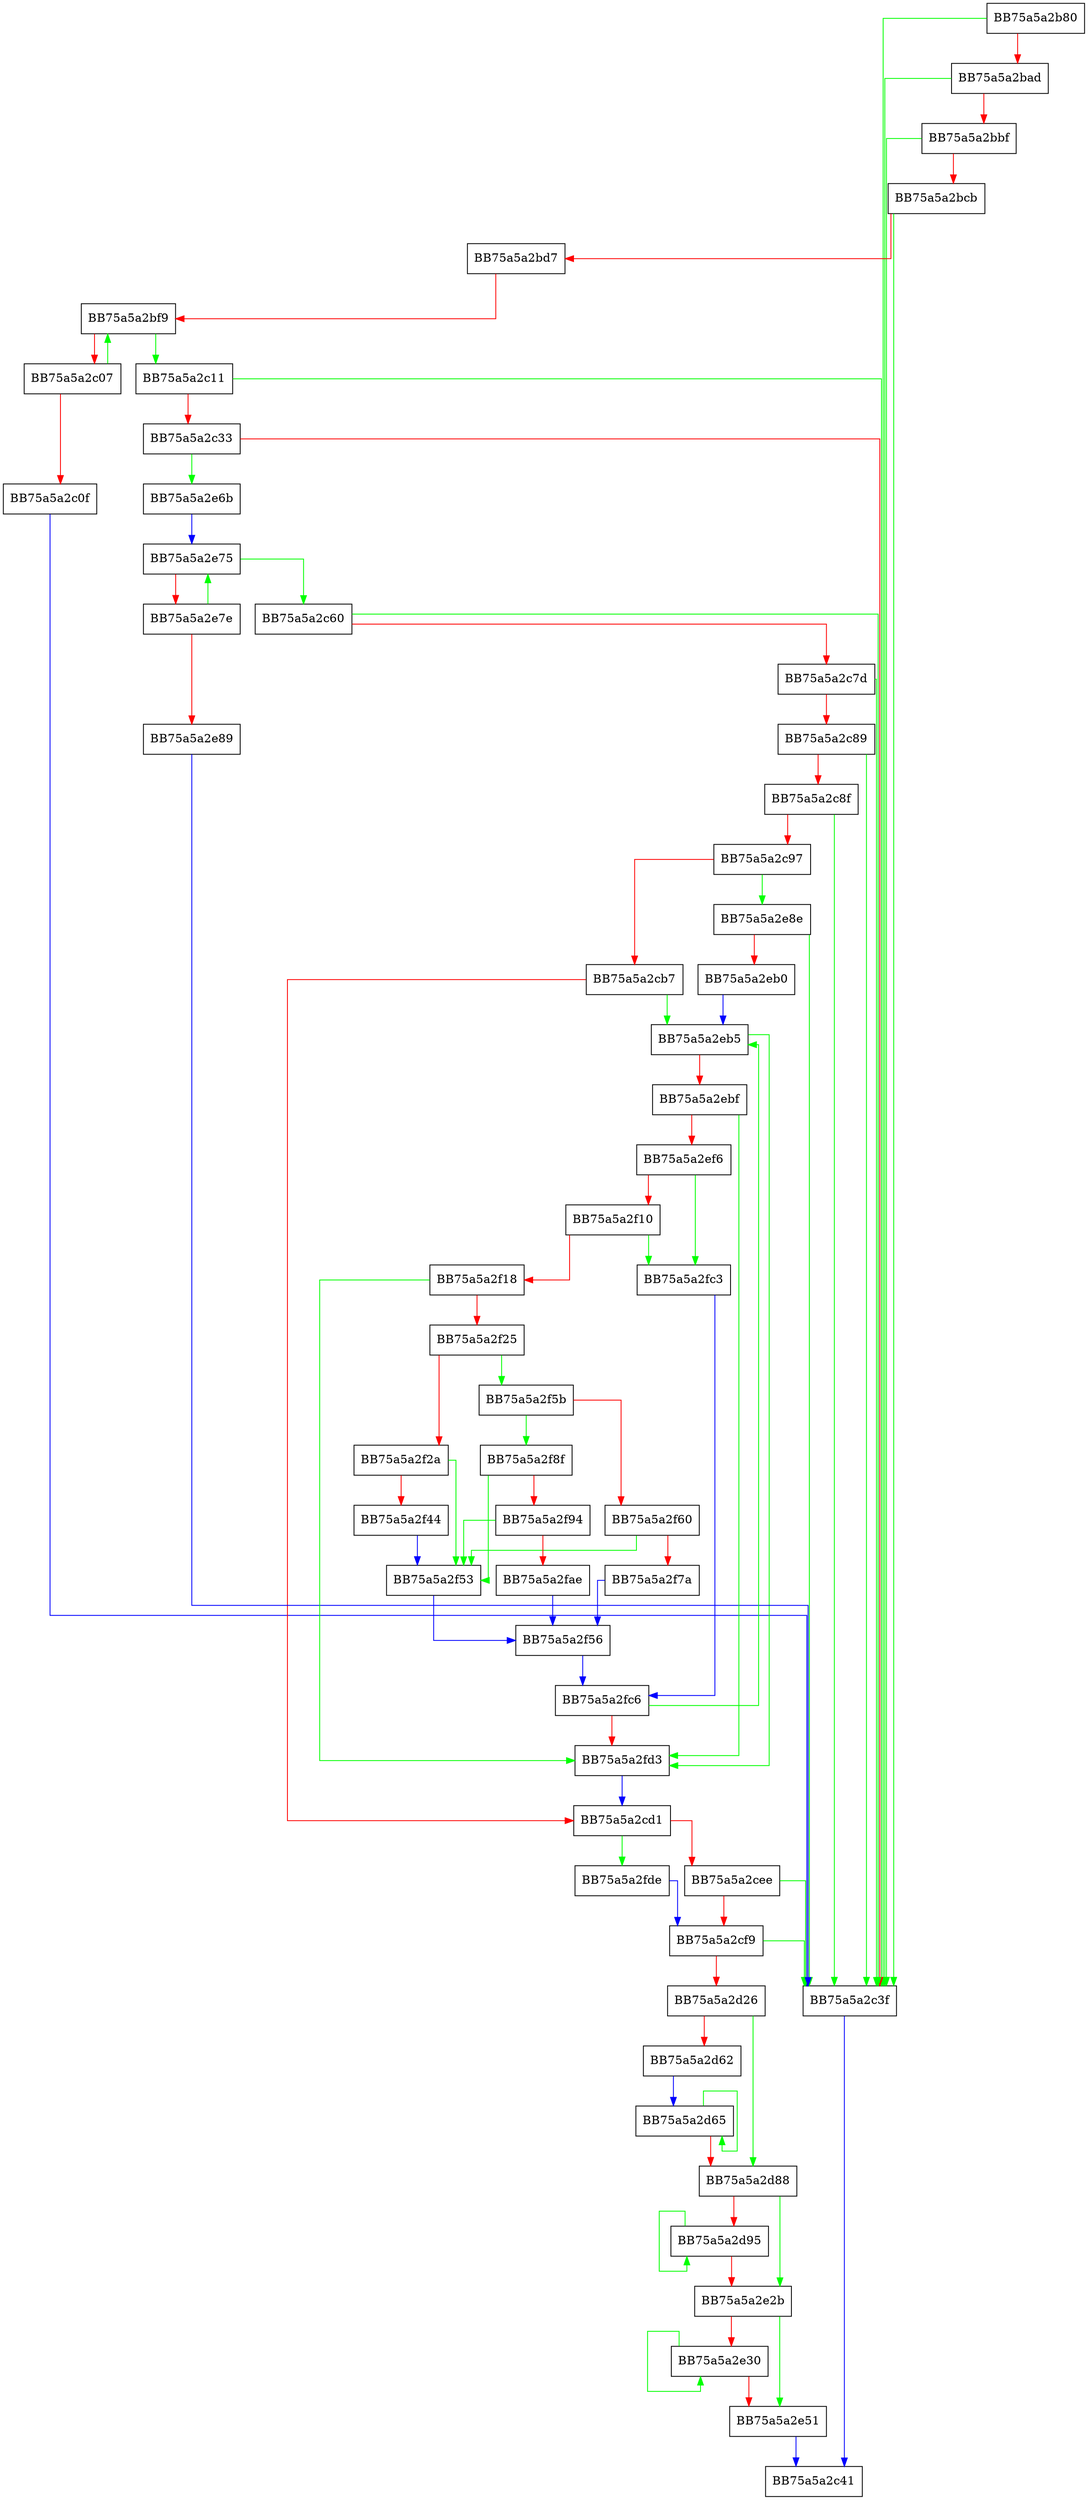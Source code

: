 digraph mbasic_scan {
  node [shape="box"];
  graph [splines=ortho];
  BB75a5a2b80 -> BB75a5a2c3f [color="green"];
  BB75a5a2b80 -> BB75a5a2bad [color="red"];
  BB75a5a2bad -> BB75a5a2c3f [color="green"];
  BB75a5a2bad -> BB75a5a2bbf [color="red"];
  BB75a5a2bbf -> BB75a5a2c3f [color="green"];
  BB75a5a2bbf -> BB75a5a2bcb [color="red"];
  BB75a5a2bcb -> BB75a5a2c3f [color="green"];
  BB75a5a2bcb -> BB75a5a2bd7 [color="red"];
  BB75a5a2bd7 -> BB75a5a2bf9 [color="red"];
  BB75a5a2bf9 -> BB75a5a2c11 [color="green"];
  BB75a5a2bf9 -> BB75a5a2c07 [color="red"];
  BB75a5a2c07 -> BB75a5a2bf9 [color="green"];
  BB75a5a2c07 -> BB75a5a2c0f [color="red"];
  BB75a5a2c0f -> BB75a5a2c3f [color="blue"];
  BB75a5a2c11 -> BB75a5a2c3f [color="green"];
  BB75a5a2c11 -> BB75a5a2c33 [color="red"];
  BB75a5a2c33 -> BB75a5a2e6b [color="green"];
  BB75a5a2c33 -> BB75a5a2c3f [color="red"];
  BB75a5a2c3f -> BB75a5a2c41 [color="blue"];
  BB75a5a2c60 -> BB75a5a2c3f [color="green"];
  BB75a5a2c60 -> BB75a5a2c7d [color="red"];
  BB75a5a2c7d -> BB75a5a2c3f [color="green"];
  BB75a5a2c7d -> BB75a5a2c89 [color="red"];
  BB75a5a2c89 -> BB75a5a2c3f [color="green"];
  BB75a5a2c89 -> BB75a5a2c8f [color="red"];
  BB75a5a2c8f -> BB75a5a2c3f [color="green"];
  BB75a5a2c8f -> BB75a5a2c97 [color="red"];
  BB75a5a2c97 -> BB75a5a2e8e [color="green"];
  BB75a5a2c97 -> BB75a5a2cb7 [color="red"];
  BB75a5a2cb7 -> BB75a5a2eb5 [color="green"];
  BB75a5a2cb7 -> BB75a5a2cd1 [color="red"];
  BB75a5a2cd1 -> BB75a5a2fde [color="green"];
  BB75a5a2cd1 -> BB75a5a2cee [color="red"];
  BB75a5a2cee -> BB75a5a2c3f [color="green"];
  BB75a5a2cee -> BB75a5a2cf9 [color="red"];
  BB75a5a2cf9 -> BB75a5a2c3f [color="green"];
  BB75a5a2cf9 -> BB75a5a2d26 [color="red"];
  BB75a5a2d26 -> BB75a5a2d88 [color="green"];
  BB75a5a2d26 -> BB75a5a2d62 [color="red"];
  BB75a5a2d62 -> BB75a5a2d65 [color="blue"];
  BB75a5a2d65 -> BB75a5a2d65 [color="green"];
  BB75a5a2d65 -> BB75a5a2d88 [color="red"];
  BB75a5a2d88 -> BB75a5a2e2b [color="green"];
  BB75a5a2d88 -> BB75a5a2d95 [color="red"];
  BB75a5a2d95 -> BB75a5a2d95 [color="green"];
  BB75a5a2d95 -> BB75a5a2e2b [color="red"];
  BB75a5a2e2b -> BB75a5a2e51 [color="green"];
  BB75a5a2e2b -> BB75a5a2e30 [color="red"];
  BB75a5a2e30 -> BB75a5a2e30 [color="green"];
  BB75a5a2e30 -> BB75a5a2e51 [color="red"];
  BB75a5a2e51 -> BB75a5a2c41 [color="blue"];
  BB75a5a2e6b -> BB75a5a2e75 [color="blue"];
  BB75a5a2e75 -> BB75a5a2c60 [color="green"];
  BB75a5a2e75 -> BB75a5a2e7e [color="red"];
  BB75a5a2e7e -> BB75a5a2e75 [color="green"];
  BB75a5a2e7e -> BB75a5a2e89 [color="red"];
  BB75a5a2e89 -> BB75a5a2c3f [color="blue"];
  BB75a5a2e8e -> BB75a5a2c3f [color="green"];
  BB75a5a2e8e -> BB75a5a2eb0 [color="red"];
  BB75a5a2eb0 -> BB75a5a2eb5 [color="blue"];
  BB75a5a2eb5 -> BB75a5a2fd3 [color="green"];
  BB75a5a2eb5 -> BB75a5a2ebf [color="red"];
  BB75a5a2ebf -> BB75a5a2fd3 [color="green"];
  BB75a5a2ebf -> BB75a5a2ef6 [color="red"];
  BB75a5a2ef6 -> BB75a5a2fc3 [color="green"];
  BB75a5a2ef6 -> BB75a5a2f10 [color="red"];
  BB75a5a2f10 -> BB75a5a2fc3 [color="green"];
  BB75a5a2f10 -> BB75a5a2f18 [color="red"];
  BB75a5a2f18 -> BB75a5a2fd3 [color="green"];
  BB75a5a2f18 -> BB75a5a2f25 [color="red"];
  BB75a5a2f25 -> BB75a5a2f5b [color="green"];
  BB75a5a2f25 -> BB75a5a2f2a [color="red"];
  BB75a5a2f2a -> BB75a5a2f53 [color="green"];
  BB75a5a2f2a -> BB75a5a2f44 [color="red"];
  BB75a5a2f44 -> BB75a5a2f53 [color="blue"];
  BB75a5a2f53 -> BB75a5a2f56 [color="blue"];
  BB75a5a2f56 -> BB75a5a2fc6 [color="blue"];
  BB75a5a2f5b -> BB75a5a2f8f [color="green"];
  BB75a5a2f5b -> BB75a5a2f60 [color="red"];
  BB75a5a2f60 -> BB75a5a2f53 [color="green"];
  BB75a5a2f60 -> BB75a5a2f7a [color="red"];
  BB75a5a2f7a -> BB75a5a2f56 [color="blue"];
  BB75a5a2f8f -> BB75a5a2f53 [color="green"];
  BB75a5a2f8f -> BB75a5a2f94 [color="red"];
  BB75a5a2f94 -> BB75a5a2f53 [color="green"];
  BB75a5a2f94 -> BB75a5a2fae [color="red"];
  BB75a5a2fae -> BB75a5a2f56 [color="blue"];
  BB75a5a2fc3 -> BB75a5a2fc6 [color="blue"];
  BB75a5a2fc6 -> BB75a5a2eb5 [color="green"];
  BB75a5a2fc6 -> BB75a5a2fd3 [color="red"];
  BB75a5a2fd3 -> BB75a5a2cd1 [color="blue"];
  BB75a5a2fde -> BB75a5a2cf9 [color="blue"];
}